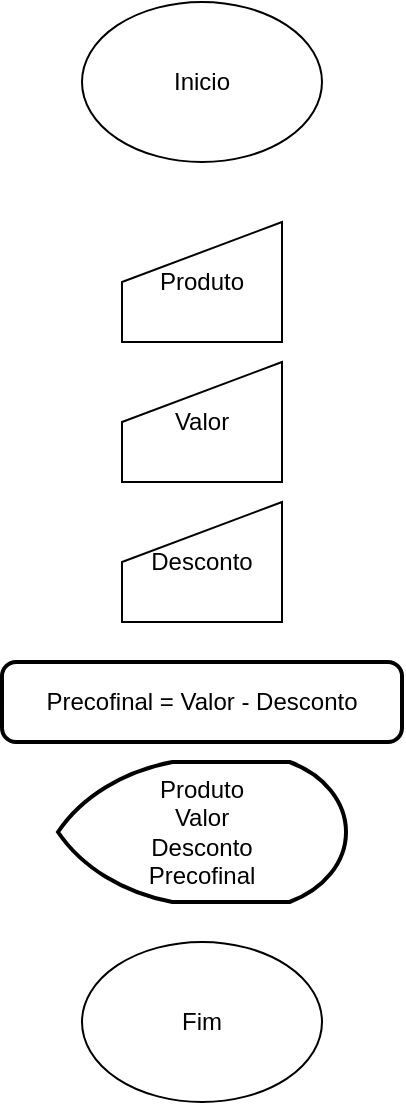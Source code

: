 <mxfile version="26.0.3">
  <diagram name="Página-1" id="-dwOxv0Z12u8FbVkWYQw">
    <mxGraphModel dx="1016" dy="618" grid="1" gridSize="10" guides="1" tooltips="1" connect="1" arrows="1" fold="1" page="1" pageScale="1" pageWidth="827" pageHeight="1169" math="0" shadow="0">
      <root>
        <mxCell id="0" />
        <mxCell id="1" parent="0" />
        <mxCell id="H3zvhjVn_385ZmI4PfrH-1" value="Inicio" style="ellipse;whiteSpace=wrap;html=1;" vertex="1" parent="1">
          <mxGeometry x="354" y="50" width="120" height="80" as="geometry" />
        </mxCell>
        <mxCell id="H3zvhjVn_385ZmI4PfrH-2" value="Fim" style="ellipse;whiteSpace=wrap;html=1;" vertex="1" parent="1">
          <mxGeometry x="354" y="520" width="120" height="80" as="geometry" />
        </mxCell>
        <mxCell id="H3zvhjVn_385ZmI4PfrH-3" value="Produto" style="shape=manualInput;whiteSpace=wrap;html=1;" vertex="1" parent="1">
          <mxGeometry x="374" y="160" width="80" height="60" as="geometry" />
        </mxCell>
        <mxCell id="H3zvhjVn_385ZmI4PfrH-5" value="Valor" style="shape=manualInput;whiteSpace=wrap;html=1;" vertex="1" parent="1">
          <mxGeometry x="374" y="230" width="80" height="60" as="geometry" />
        </mxCell>
        <mxCell id="H3zvhjVn_385ZmI4PfrH-6" value="Desconto" style="shape=manualInput;whiteSpace=wrap;html=1;" vertex="1" parent="1">
          <mxGeometry x="374" y="300" width="80" height="60" as="geometry" />
        </mxCell>
        <mxCell id="H3zvhjVn_385ZmI4PfrH-7" value="Precofinal = Valor - Desconto" style="rounded=1;whiteSpace=wrap;html=1;absoluteArcSize=1;arcSize=14;strokeWidth=2;" vertex="1" parent="1">
          <mxGeometry x="314" y="380" width="200" height="40" as="geometry" />
        </mxCell>
        <mxCell id="H3zvhjVn_385ZmI4PfrH-8" value="Produto&lt;br&gt;Valor&lt;br&gt;Desconto&lt;br&gt;Precofinal" style="strokeWidth=2;html=1;shape=mxgraph.flowchart.display;whiteSpace=wrap;" vertex="1" parent="1">
          <mxGeometry x="342" y="430" width="144" height="70" as="geometry" />
        </mxCell>
      </root>
    </mxGraphModel>
  </diagram>
</mxfile>
